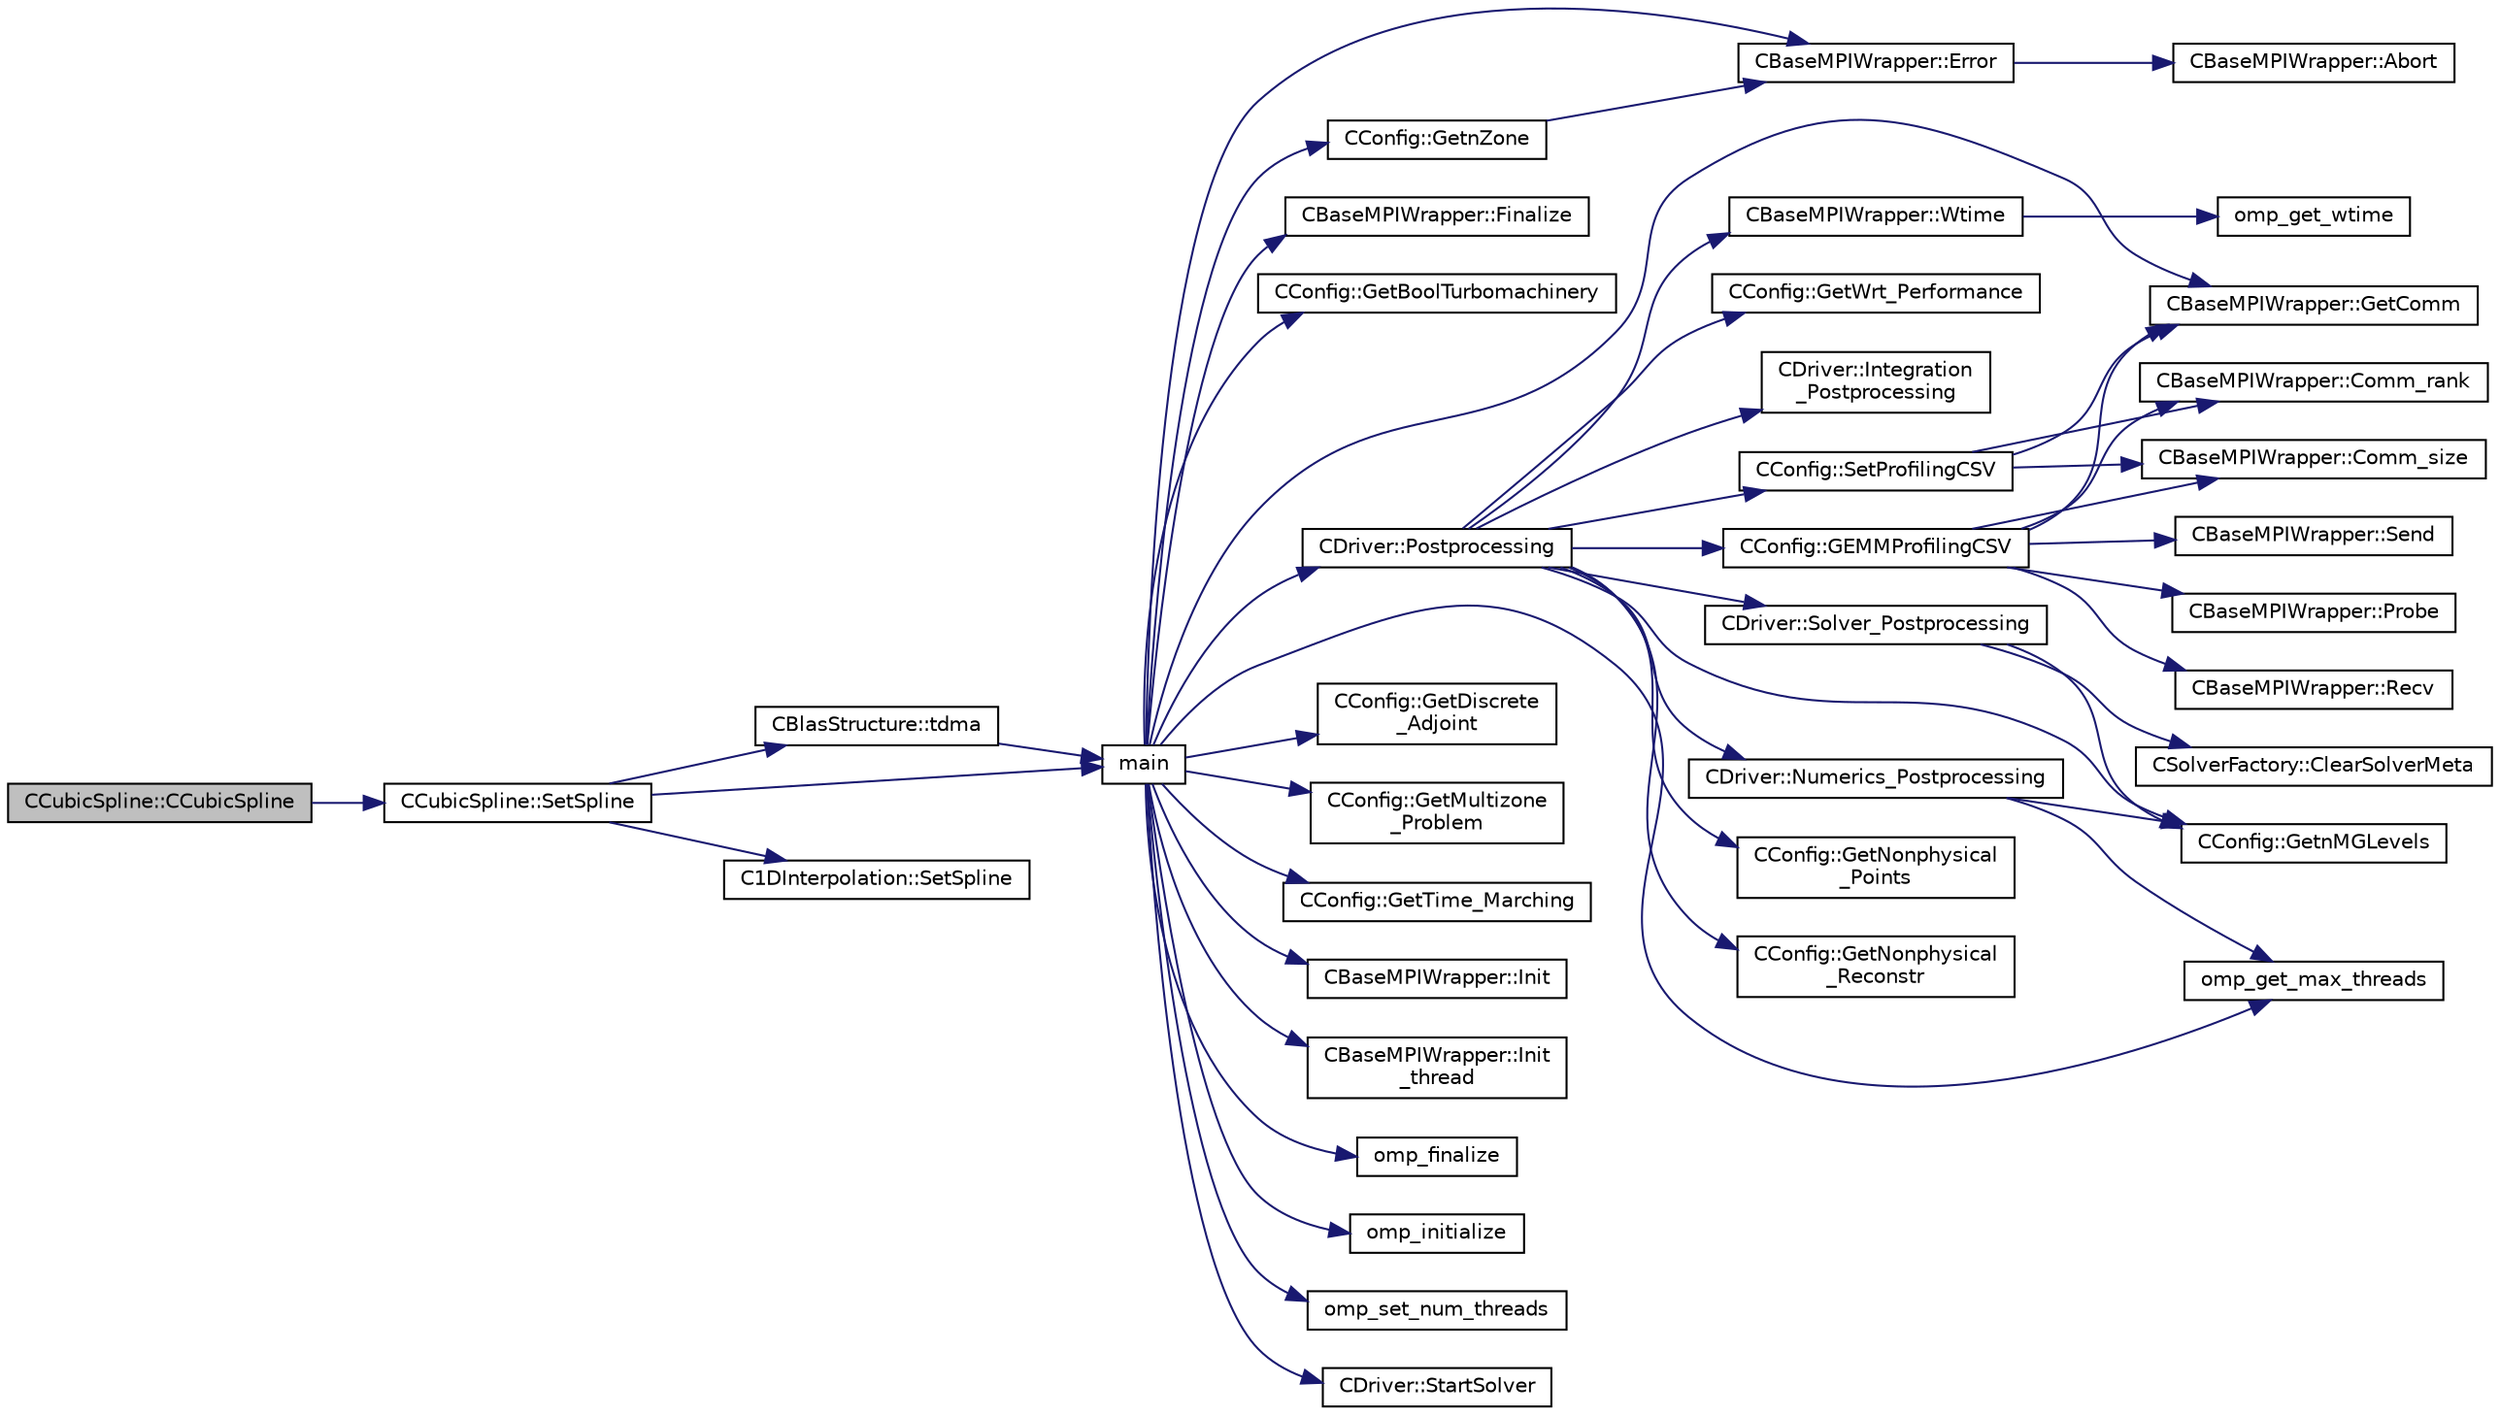 digraph "CCubicSpline::CCubicSpline"
{
 // LATEX_PDF_SIZE
  edge [fontname="Helvetica",fontsize="10",labelfontname="Helvetica",labelfontsize="10"];
  node [fontname="Helvetica",fontsize="10",shape=record];
  rankdir="LR";
  Node1 [label="CCubicSpline::CCubicSpline",height=0.2,width=0.4,color="black", fillcolor="grey75", style="filled", fontcolor="black",tooltip="Constructor of the CCubicSpline class (defaults to natural spline)."];
  Node1 -> Node2 [color="midnightblue",fontsize="10",style="solid",fontname="Helvetica"];
  Node2 [label="CCubicSpline::SetSpline",height=0.2,width=0.4,color="black", fillcolor="white", style="filled",URL="$classCCubicSpline.html#adebd09a8541c796bef56126c6dac8217",tooltip="Build the spline."];
  Node2 -> Node3 [color="midnightblue",fontsize="10",style="solid",fontname="Helvetica"];
  Node3 [label="main",height=0.2,width=0.4,color="black", fillcolor="white", style="filled",URL="$SU2__CFD_8cpp.html#a0ddf1224851353fc92bfbff6f499fa97",tooltip=" "];
  Node3 -> Node4 [color="midnightblue",fontsize="10",style="solid",fontname="Helvetica"];
  Node4 [label="CBaseMPIWrapper::Error",height=0.2,width=0.4,color="black", fillcolor="white", style="filled",URL="$classCBaseMPIWrapper.html#a04457c47629bda56704e6a8804833eeb",tooltip=" "];
  Node4 -> Node5 [color="midnightblue",fontsize="10",style="solid",fontname="Helvetica"];
  Node5 [label="CBaseMPIWrapper::Abort",height=0.2,width=0.4,color="black", fillcolor="white", style="filled",URL="$classCBaseMPIWrapper.html#af7297d861dca86b45cf561b6ab642e8f",tooltip=" "];
  Node3 -> Node6 [color="midnightblue",fontsize="10",style="solid",fontname="Helvetica"];
  Node6 [label="CBaseMPIWrapper::Finalize",height=0.2,width=0.4,color="black", fillcolor="white", style="filled",URL="$classCBaseMPIWrapper.html#a5459d6cee8e839902766948777fb6116",tooltip=" "];
  Node3 -> Node7 [color="midnightblue",fontsize="10",style="solid",fontname="Helvetica"];
  Node7 [label="CConfig::GetBoolTurbomachinery",height=0.2,width=0.4,color="black", fillcolor="white", style="filled",URL="$classCConfig.html#a9e487db59e70e83ca75e919e084cb9b9",tooltip="Verify if there is Turbomachinery performance option specified from config file."];
  Node3 -> Node8 [color="midnightblue",fontsize="10",style="solid",fontname="Helvetica"];
  Node8 [label="CBaseMPIWrapper::GetComm",height=0.2,width=0.4,color="black", fillcolor="white", style="filled",URL="$classCBaseMPIWrapper.html#a8154391fc3522954802889d81d4ef5da",tooltip=" "];
  Node3 -> Node9 [color="midnightblue",fontsize="10",style="solid",fontname="Helvetica"];
  Node9 [label="CConfig::GetDiscrete\l_Adjoint",height=0.2,width=0.4,color="black", fillcolor="white", style="filled",URL="$classCConfig.html#ab3928c4e6debcf50dcd0d38985f6980c",tooltip="Get the indicator whether we are solving an discrete adjoint problem."];
  Node3 -> Node10 [color="midnightblue",fontsize="10",style="solid",fontname="Helvetica"];
  Node10 [label="CConfig::GetMultizone\l_Problem",height=0.2,width=0.4,color="black", fillcolor="white", style="filled",URL="$classCConfig.html#abafdda03255a7f71a9701ded02f6d231",tooltip="Get whether the simulation we are running is a multizone simulation."];
  Node3 -> Node11 [color="midnightblue",fontsize="10",style="solid",fontname="Helvetica"];
  Node11 [label="CConfig::GetnZone",height=0.2,width=0.4,color="black", fillcolor="white", style="filled",URL="$classCConfig.html#a33f1af516d14a4d3815b577c37398773",tooltip="Gets the number of zones in the mesh file."];
  Node11 -> Node4 [color="midnightblue",fontsize="10",style="solid",fontname="Helvetica"];
  Node3 -> Node12 [color="midnightblue",fontsize="10",style="solid",fontname="Helvetica"];
  Node12 [label="CConfig::GetTime_Marching",height=0.2,width=0.4,color="black", fillcolor="white", style="filled",URL="$classCConfig.html#ac47e04d76ce865893a94dcedd3c9b6a5",tooltip="Provides information about the time integration, and change the write in the output files information..."];
  Node3 -> Node13 [color="midnightblue",fontsize="10",style="solid",fontname="Helvetica"];
  Node13 [label="CBaseMPIWrapper::Init",height=0.2,width=0.4,color="black", fillcolor="white", style="filled",URL="$classCBaseMPIWrapper.html#a2b27c0e62f4e5480698eac8ce9accc34",tooltip=" "];
  Node3 -> Node14 [color="midnightblue",fontsize="10",style="solid",fontname="Helvetica"];
  Node14 [label="CBaseMPIWrapper::Init\l_thread",height=0.2,width=0.4,color="black", fillcolor="white", style="filled",URL="$classCBaseMPIWrapper.html#a8cc80a15a3f77d83aedb67ced9d8d2a4",tooltip=" "];
  Node3 -> Node15 [color="midnightblue",fontsize="10",style="solid",fontname="Helvetica"];
  Node15 [label="omp_finalize",height=0.2,width=0.4,color="black", fillcolor="white", style="filled",URL="$omp__structure_8cpp.html#a817c2fb3e323eef55eb47ff13fd7edae",tooltip=" "];
  Node3 -> Node16 [color="midnightblue",fontsize="10",style="solid",fontname="Helvetica"];
  Node16 [label="omp_get_max_threads",height=0.2,width=0.4,color="black", fillcolor="white", style="filled",URL="$omp__structure_8hpp.html#a2f7befecc7b1a4eaade8d81fa6524225",tooltip="Maximum number of threads available."];
  Node3 -> Node17 [color="midnightblue",fontsize="10",style="solid",fontname="Helvetica"];
  Node17 [label="omp_initialize",height=0.2,width=0.4,color="black", fillcolor="white", style="filled",URL="$omp__structure_8cpp.html#a97d8eb8a44f4bcca2ad07b6e3b9870ac",tooltip=" "];
  Node3 -> Node18 [color="midnightblue",fontsize="10",style="solid",fontname="Helvetica"];
  Node18 [label="omp_set_num_threads",height=0.2,width=0.4,color="black", fillcolor="white", style="filled",URL="$omp__structure_8hpp.html#a26c2db9c501cff462039397e97ee2c79",tooltip="Set the maximum number of threads."];
  Node3 -> Node19 [color="midnightblue",fontsize="10",style="solid",fontname="Helvetica"];
  Node19 [label="CDriver::Postprocessing",height=0.2,width=0.4,color="black", fillcolor="white", style="filled",URL="$classCDriver.html#a6ad9df8d8a8de75033ef296fed39c213",tooltip="Deallocation routine."];
  Node19 -> Node20 [color="midnightblue",fontsize="10",style="solid",fontname="Helvetica"];
  Node20 [label="CConfig::GEMMProfilingCSV",height=0.2,width=0.4,color="black", fillcolor="white", style="filled",URL="$classCConfig.html#a23daca0da392584c34dde6d85ea1f40f",tooltip="Write a CSV file containing the results of the profiling."];
  Node20 -> Node21 [color="midnightblue",fontsize="10",style="solid",fontname="Helvetica"];
  Node21 [label="CBaseMPIWrapper::Comm_rank",height=0.2,width=0.4,color="black", fillcolor="white", style="filled",URL="$classCBaseMPIWrapper.html#a174f279995b7c643bcc1b8eb34e96aa6",tooltip=" "];
  Node20 -> Node22 [color="midnightblue",fontsize="10",style="solid",fontname="Helvetica"];
  Node22 [label="CBaseMPIWrapper::Comm_size",height=0.2,width=0.4,color="black", fillcolor="white", style="filled",URL="$classCBaseMPIWrapper.html#aeed37cd923352ac7f070623bf051ead8",tooltip=" "];
  Node20 -> Node8 [color="midnightblue",fontsize="10",style="solid",fontname="Helvetica"];
  Node20 -> Node23 [color="midnightblue",fontsize="10",style="solid",fontname="Helvetica"];
  Node23 [label="CBaseMPIWrapper::Probe",height=0.2,width=0.4,color="black", fillcolor="white", style="filled",URL="$classCBaseMPIWrapper.html#abe6ea390a8bef50649e393e1dbe3b1ec",tooltip=" "];
  Node20 -> Node24 [color="midnightblue",fontsize="10",style="solid",fontname="Helvetica"];
  Node24 [label="CBaseMPIWrapper::Recv",height=0.2,width=0.4,color="black", fillcolor="white", style="filled",URL="$classCBaseMPIWrapper.html#a89e5c8b06b4c1c64ade3f78c6f0ed0e2",tooltip=" "];
  Node20 -> Node25 [color="midnightblue",fontsize="10",style="solid",fontname="Helvetica"];
  Node25 [label="CBaseMPIWrapper::Send",height=0.2,width=0.4,color="black", fillcolor="white", style="filled",URL="$classCBaseMPIWrapper.html#aa66e51cd0ec02d67dd3336e773023b44",tooltip=" "];
  Node19 -> Node26 [color="midnightblue",fontsize="10",style="solid",fontname="Helvetica"];
  Node26 [label="CConfig::GetnMGLevels",height=0.2,width=0.4,color="black", fillcolor="white", style="filled",URL="$classCConfig.html#a15a61a6f9a1d415c3509018f4916c5c1",tooltip="Get the number of multigrid levels."];
  Node19 -> Node27 [color="midnightblue",fontsize="10",style="solid",fontname="Helvetica"];
  Node27 [label="CConfig::GetNonphysical\l_Points",height=0.2,width=0.4,color="black", fillcolor="white", style="filled",URL="$classCConfig.html#a33c414309ccb1bd19db65361a7d23da2",tooltip="Get the current number of non-physical nodes in the solution."];
  Node19 -> Node28 [color="midnightblue",fontsize="10",style="solid",fontname="Helvetica"];
  Node28 [label="CConfig::GetNonphysical\l_Reconstr",height=0.2,width=0.4,color="black", fillcolor="white", style="filled",URL="$classCConfig.html#a7490891cf81ee522d8119f5d61d915af",tooltip="Get the current number of non-physical reconstructions for 2nd-order upwinding."];
  Node19 -> Node29 [color="midnightblue",fontsize="10",style="solid",fontname="Helvetica"];
  Node29 [label="CConfig::GetWrt_Performance",height=0.2,width=0.4,color="black", fillcolor="white", style="filled",URL="$classCConfig.html#a9667091b52bebfe6ffbe631ba1921bf2",tooltip="Get information about writing the performance summary at the end of a calculation."];
  Node19 -> Node30 [color="midnightblue",fontsize="10",style="solid",fontname="Helvetica"];
  Node30 [label="CDriver::Integration\l_Postprocessing",height=0.2,width=0.4,color="black", fillcolor="white", style="filled",URL="$classCDriver.html#ab8e2c8f2e1ae4f296863b5630eeac054",tooltip="Definition and allocation of all integration classes."];
  Node19 -> Node31 [color="midnightblue",fontsize="10",style="solid",fontname="Helvetica"];
  Node31 [label="CDriver::Numerics_Postprocessing",height=0.2,width=0.4,color="black", fillcolor="white", style="filled",URL="$classCDriver.html#ad38828d99fb5a34bded15212178fc7bd",tooltip="Definition and allocation of all solver classes."];
  Node31 -> Node26 [color="midnightblue",fontsize="10",style="solid",fontname="Helvetica"];
  Node31 -> Node16 [color="midnightblue",fontsize="10",style="solid",fontname="Helvetica"];
  Node19 -> Node32 [color="midnightblue",fontsize="10",style="solid",fontname="Helvetica"];
  Node32 [label="CConfig::SetProfilingCSV",height=0.2,width=0.4,color="black", fillcolor="white", style="filled",URL="$classCConfig.html#a1d42d2ff50b3faea9dfbf2d46233b0de",tooltip="Write a CSV file containing the results of the profiling."];
  Node32 -> Node21 [color="midnightblue",fontsize="10",style="solid",fontname="Helvetica"];
  Node32 -> Node22 [color="midnightblue",fontsize="10",style="solid",fontname="Helvetica"];
  Node32 -> Node8 [color="midnightblue",fontsize="10",style="solid",fontname="Helvetica"];
  Node19 -> Node33 [color="midnightblue",fontsize="10",style="solid",fontname="Helvetica"];
  Node33 [label="CDriver::Solver_Postprocessing",height=0.2,width=0.4,color="black", fillcolor="white", style="filled",URL="$classCDriver.html#a02bea0b418275a0b95e0a6257d245f67",tooltip="Definition and allocation of all solution classes."];
  Node33 -> Node34 [color="midnightblue",fontsize="10",style="solid",fontname="Helvetica"];
  Node34 [label="CSolverFactory::ClearSolverMeta",height=0.2,width=0.4,color="black", fillcolor="white", style="filled",URL="$classCSolverFactory.html#a51e48caa518afc4ca582dfdfdd55cf4b",tooltip="Clear the solver meta data."];
  Node33 -> Node26 [color="midnightblue",fontsize="10",style="solid",fontname="Helvetica"];
  Node19 -> Node35 [color="midnightblue",fontsize="10",style="solid",fontname="Helvetica"];
  Node35 [label="CBaseMPIWrapper::Wtime",height=0.2,width=0.4,color="black", fillcolor="white", style="filled",URL="$classCBaseMPIWrapper.html#adcf32aa628d4b515e8835bc5c56fbf08",tooltip=" "];
  Node35 -> Node36 [color="midnightblue",fontsize="10",style="solid",fontname="Helvetica"];
  Node36 [label="omp_get_wtime",height=0.2,width=0.4,color="black", fillcolor="white", style="filled",URL="$omp__structure_8hpp.html#a649bd48ab038a72108f11f5a85316266",tooltip="Return the wall time."];
  Node3 -> Node37 [color="midnightblue",fontsize="10",style="solid",fontname="Helvetica"];
  Node37 [label="CDriver::StartSolver",height=0.2,width=0.4,color="black", fillcolor="white", style="filled",URL="$classCDriver.html#a3cbffa1bd43d27f836b9ee34db2802b8",tooltip="Launch the computation for all zones and all physics."];
  Node2 -> Node38 [color="midnightblue",fontsize="10",style="solid",fontname="Helvetica"];
  Node38 [label="C1DInterpolation::SetSpline",height=0.2,width=0.4,color="black", fillcolor="white", style="filled",URL="$classC1DInterpolation.html#a268a74122ed720f6f23940d6f94b68ee",tooltip="Virtual method for setting the coefficients of the respective spline."];
  Node2 -> Node39 [color="midnightblue",fontsize="10",style="solid",fontname="Helvetica"];
  Node39 [label="CBlasStructure::tdma",height=0.2,width=0.4,color="black", fillcolor="white", style="filled",URL="$classCBlasStructure.html#aa0cc381060dee0e8c2d4d1e326e64feb",tooltip="Algorithm to solve a linear system with a tridiagonal matrix."];
  Node39 -> Node3 [color="midnightblue",fontsize="10",style="solid",fontname="Helvetica"];
}
